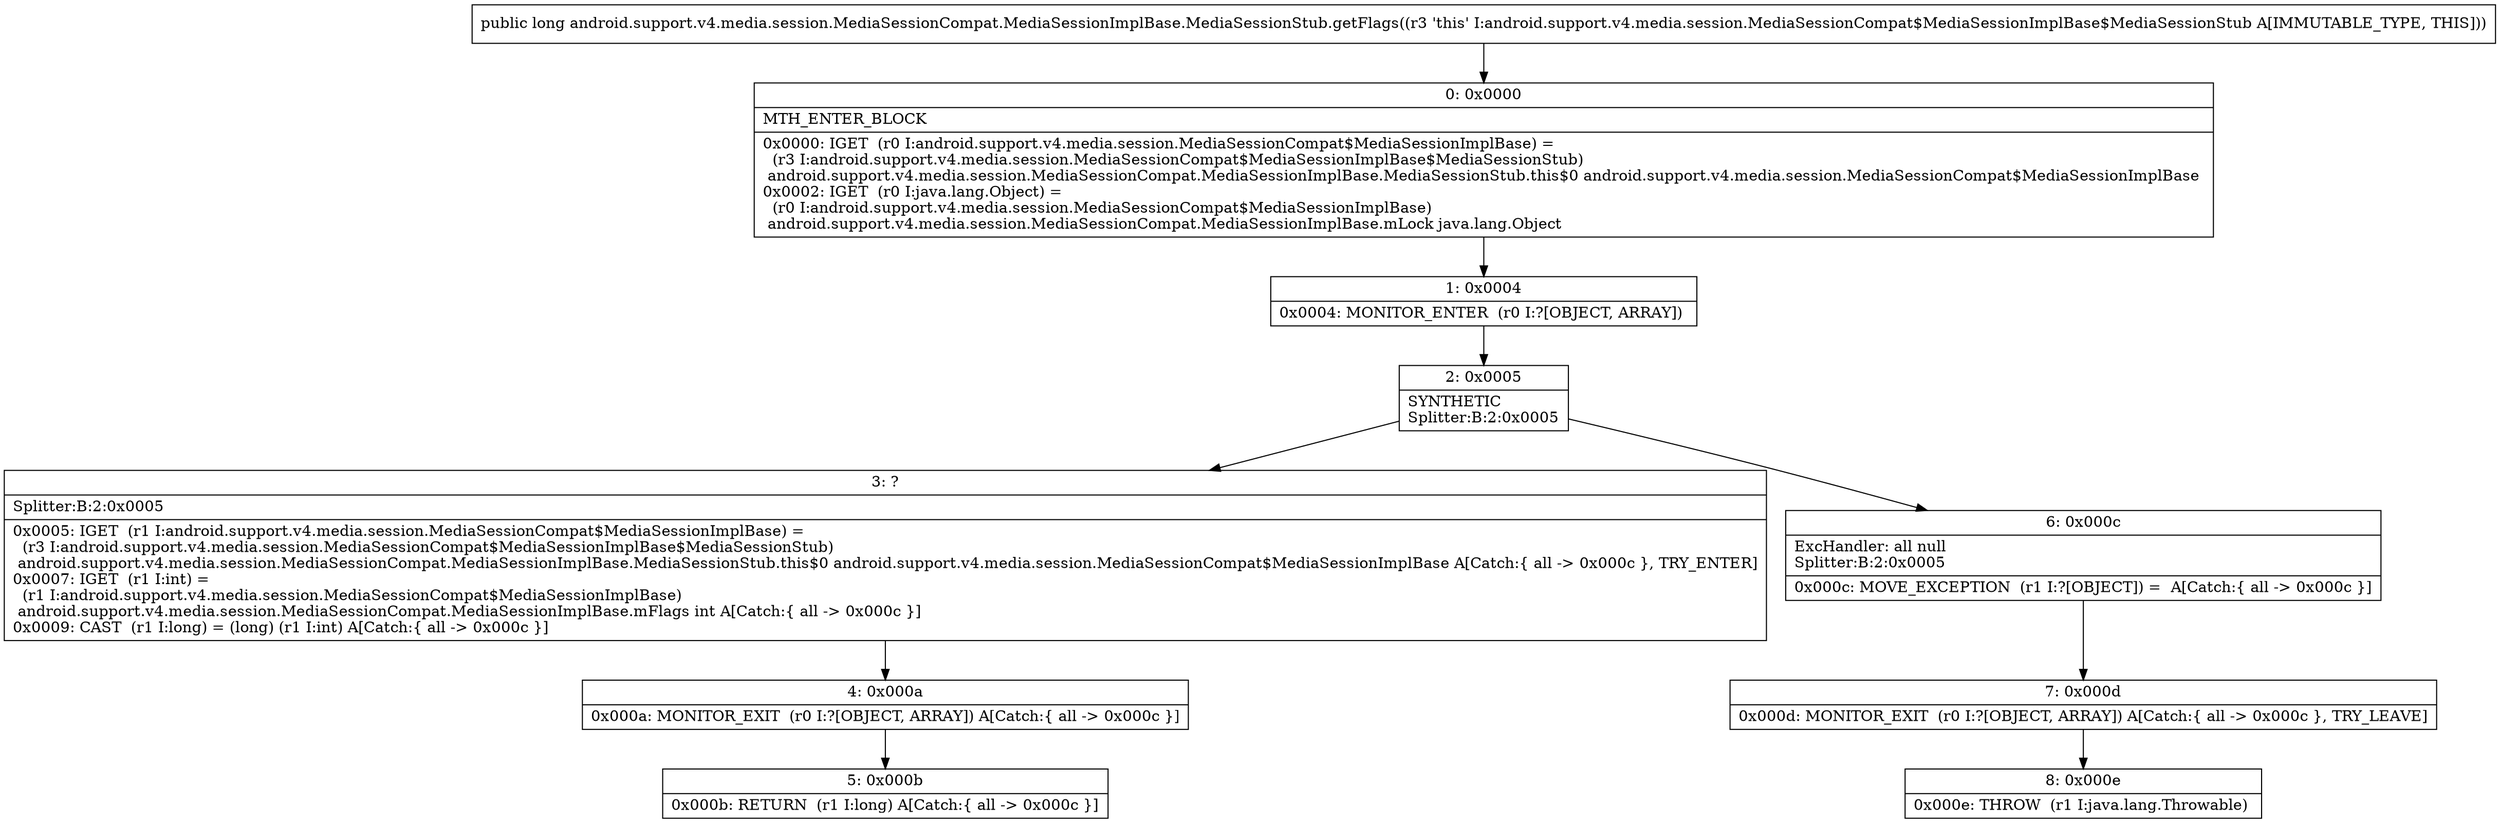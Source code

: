 digraph "CFG forandroid.support.v4.media.session.MediaSessionCompat.MediaSessionImplBase.MediaSessionStub.getFlags()J" {
Node_0 [shape=record,label="{0\:\ 0x0000|MTH_ENTER_BLOCK\l|0x0000: IGET  (r0 I:android.support.v4.media.session.MediaSessionCompat$MediaSessionImplBase) = \l  (r3 I:android.support.v4.media.session.MediaSessionCompat$MediaSessionImplBase$MediaSessionStub)\l android.support.v4.media.session.MediaSessionCompat.MediaSessionImplBase.MediaSessionStub.this$0 android.support.v4.media.session.MediaSessionCompat$MediaSessionImplBase \l0x0002: IGET  (r0 I:java.lang.Object) = \l  (r0 I:android.support.v4.media.session.MediaSessionCompat$MediaSessionImplBase)\l android.support.v4.media.session.MediaSessionCompat.MediaSessionImplBase.mLock java.lang.Object \l}"];
Node_1 [shape=record,label="{1\:\ 0x0004|0x0004: MONITOR_ENTER  (r0 I:?[OBJECT, ARRAY]) \l}"];
Node_2 [shape=record,label="{2\:\ 0x0005|SYNTHETIC\lSplitter:B:2:0x0005\l}"];
Node_3 [shape=record,label="{3\:\ ?|Splitter:B:2:0x0005\l|0x0005: IGET  (r1 I:android.support.v4.media.session.MediaSessionCompat$MediaSessionImplBase) = \l  (r3 I:android.support.v4.media.session.MediaSessionCompat$MediaSessionImplBase$MediaSessionStub)\l android.support.v4.media.session.MediaSessionCompat.MediaSessionImplBase.MediaSessionStub.this$0 android.support.v4.media.session.MediaSessionCompat$MediaSessionImplBase A[Catch:\{ all \-\> 0x000c \}, TRY_ENTER]\l0x0007: IGET  (r1 I:int) = \l  (r1 I:android.support.v4.media.session.MediaSessionCompat$MediaSessionImplBase)\l android.support.v4.media.session.MediaSessionCompat.MediaSessionImplBase.mFlags int A[Catch:\{ all \-\> 0x000c \}]\l0x0009: CAST  (r1 I:long) = (long) (r1 I:int) A[Catch:\{ all \-\> 0x000c \}]\l}"];
Node_4 [shape=record,label="{4\:\ 0x000a|0x000a: MONITOR_EXIT  (r0 I:?[OBJECT, ARRAY]) A[Catch:\{ all \-\> 0x000c \}]\l}"];
Node_5 [shape=record,label="{5\:\ 0x000b|0x000b: RETURN  (r1 I:long) A[Catch:\{ all \-\> 0x000c \}]\l}"];
Node_6 [shape=record,label="{6\:\ 0x000c|ExcHandler: all null\lSplitter:B:2:0x0005\l|0x000c: MOVE_EXCEPTION  (r1 I:?[OBJECT]) =  A[Catch:\{ all \-\> 0x000c \}]\l}"];
Node_7 [shape=record,label="{7\:\ 0x000d|0x000d: MONITOR_EXIT  (r0 I:?[OBJECT, ARRAY]) A[Catch:\{ all \-\> 0x000c \}, TRY_LEAVE]\l}"];
Node_8 [shape=record,label="{8\:\ 0x000e|0x000e: THROW  (r1 I:java.lang.Throwable) \l}"];
MethodNode[shape=record,label="{public long android.support.v4.media.session.MediaSessionCompat.MediaSessionImplBase.MediaSessionStub.getFlags((r3 'this' I:android.support.v4.media.session.MediaSessionCompat$MediaSessionImplBase$MediaSessionStub A[IMMUTABLE_TYPE, THIS])) }"];
MethodNode -> Node_0;
Node_0 -> Node_1;
Node_1 -> Node_2;
Node_2 -> Node_3;
Node_2 -> Node_6;
Node_3 -> Node_4;
Node_4 -> Node_5;
Node_6 -> Node_7;
Node_7 -> Node_8;
}

